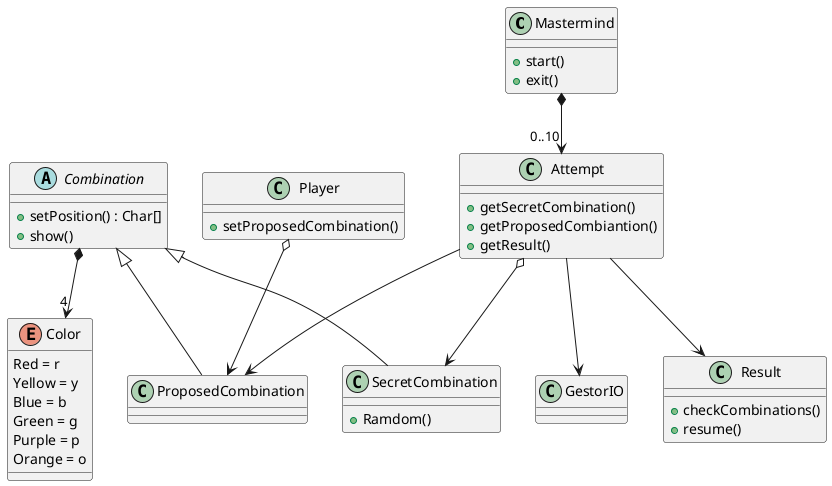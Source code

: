 @startuml Mastermind
class Mastermind{
  + start()
  + exit()
}
Mastermind *--> "0..10" Attempt
class Player{
    +setProposedCombination()
}
Player o--> ProposedCombination
abstract class Combination{
    + setPosition() : Char[]
    + show()
}
Combination *--> "4" Color
enum Color{
    Red = r
    Yellow = y
    Blue = b
    Green = g
    Purple = p
    Orange = o
}
Combination <|-- SecretCombination
Combination <|-- ProposedCombination
Class SecretCombination{
    + Ramdom()
}

class Attempt{
    + getSecretCombination()
    + getProposedCombiantion()
    + getResult()
}
Attempt --> Result
Attempt o--> SecretCombination
Attempt --> ProposedCombination
class Result{
    +checkCombinations()
    +resume()
}
Class GestorIO
Attempt --> GestorIO
@enduml